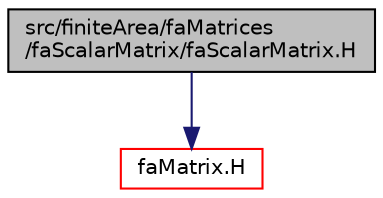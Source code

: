 digraph "src/finiteArea/faMatrices/faScalarMatrix/faScalarMatrix.H"
{
  bgcolor="transparent";
  edge [fontname="Helvetica",fontsize="10",labelfontname="Helvetica",labelfontsize="10"];
  node [fontname="Helvetica",fontsize="10",shape=record];
  Node1 [label="src/finiteArea/faMatrices\l/faScalarMatrix/faScalarMatrix.H",height=0.2,width=0.4,color="black", fillcolor="grey75", style="filled" fontcolor="black"];
  Node1 -> Node2 [color="midnightblue",fontsize="10",style="solid",fontname="Helvetica"];
  Node2 [label="faMatrix.H",height=0.2,width=0.4,color="red",URL="$faMatrix_8H.html"];
}
